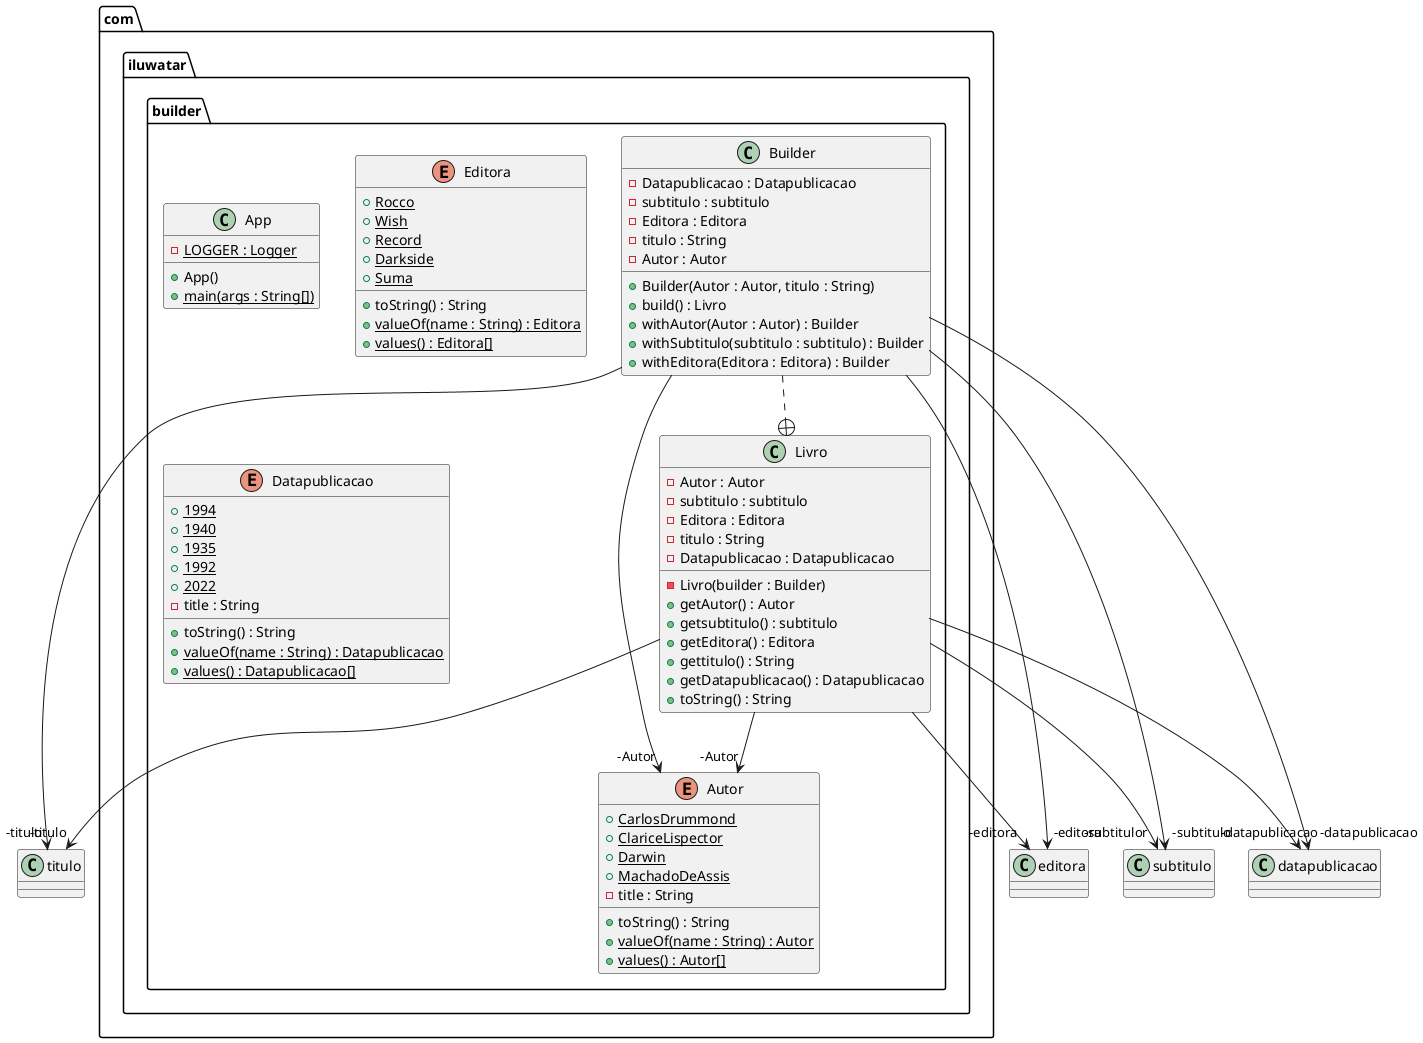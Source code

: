 @startuml
package com.iluwatar.builder {
  class App {
    - LOGGER : Logger {static}
    + App()
    + main(args : String[]) {static}
  }
  enum Autor {
    + CarlosDrummond {static}
    + ClariceLispector {static}
    + Darwin {static}
    + MachadoDeAssis {static}
    - title : String
    + toString() : String
    + valueOf(name : String) : Autor {static}
    + values() : Autor[] {static}
  }
  enum Editora {
    + Rocco {static}
    + Wish {static}
    + Record {static}
    + Darkside {static}
    + Suma {static}
    + toString() : String
    + valueOf(name : String) : Editora {static}
    + values() : Editora[] {static}
  }
  enum Datapublicacao{
    + 1994 {static}
    + 1940 {static}
    + 1935 {static}
    + 1992 {static}
    + 2022 {static}
    - title : String
    + toString() : String
    + valueOf(name : String) : Datapublicacao {static}
    + values() : Datapublicacao[] {static}
  }
  class Livro {
    - Autor : Autor
    - subtitulo : subtitulo
    - Editora : Editora
    - titulo : String
    - Datapublicacao : Datapublicacao
    - Livro(builder : Builder)
    + getAutor() : Autor
    + getsubtitulo() : subtitulo
    + getEditora() : Editora
    + gettitulo() : String
    + getDatapublicacao() : Datapublicacao
    + toString() : String
  }
  class Builder {
    - Datapublicacao : Datapublicacao
    - subtitulo : subtitulo
    - Editora : Editora
    - titulo : String
    - Autor : Autor
    + Builder(Autor : Autor, titulo : String)
    + build() : Livro
    + withAutor(Autor : Autor) : Builder
    + withSubtitulo(subtitulo : subtitulo) : Builder
    + withEditora(Editora : Editora) : Builder
  }

  }


Livro -->  "-titulo" titulo
Builder ..+ Livro
Livro -->  "-Autor" Autor
Builder -->  "-subtitulo" subtitulo
Livro -->  "-datapublicacao" datapublicacao
Builder -->  "-editora" editora
Livro -->  "-subtitulor" subtitulo
Builder -->  "-titulo" titulo
Livro-->  "-editora" editora
Builder -->  "-datapublicacao" datapublicacao
Builder -->  "-Autor" Autor
@enduml